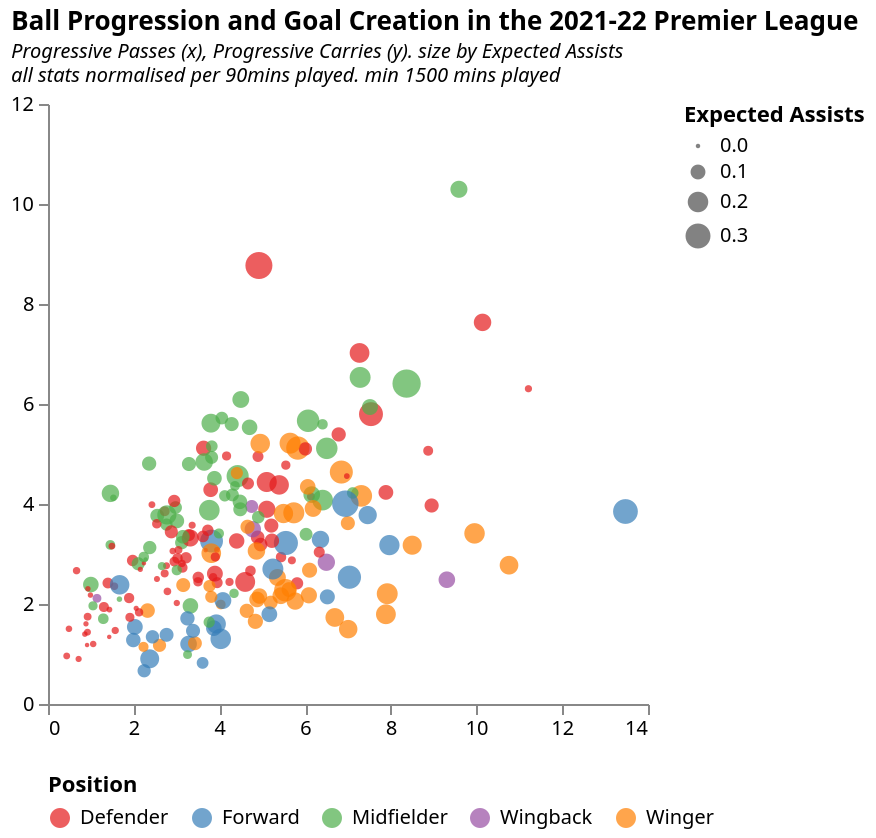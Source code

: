 {
  "$schema": "https://vega.github.io/schema/vega-lite/v5.json",
  "title": {
    "text": [
      "Ball Progression and Goal Creation in the 2021-22 Premier League"
    ],
    "subtitle": [
      "Progressive Passes (x), Progressive Carries (y). size by Expected Assists",
      "all stats normalised per 90mins played. min 1500 mins played"
    ],
    "subtitleFontStyle": "italic",
    "subtitleFontSize": 10,
    "anchor": "start",
    "color": "black"
  },
  "config": {
    "background": "white",
    "view": {
      "stroke": "transparent"
    }
  },
  "data": {
    "values": [
      {
        "Player": "Max Aarons",
        "Pos": "Defender",
        "Comp": "eng Premier League",
        "Progressive Passes": 2.9375,
        "Expected Assists": 0.04375,
        "Progressive Carries": 5.4375
      },
      {
        "Player": "Che Adams",
        "Pos": "Forward",
        "Comp": "eng Premier League",
        "Progressive Passes": 1.5418502202643172,
        "Expected Assists": 0.1145374449339207,
        "Progressive Carries": 2.026431718061674
      },
      {
        "Player": "Rayan Ait Nouri",
        "Pos": "Defender",
        "Comp": "eng Premier League",
        "Progressive Passes": 2.413793103448276,
        "Expected Assists": 0.06403940886699508,
        "Progressive Carries": 5.812807881773399
      },
      {
        "Player": "Kristoffer Ajer",
        "Pos": "Defender",
        "Comp": "eng Premier League",
        "Progressive Passes": 3.3783783783783785,
        "Expected Assists": 0.06306306306306306,
        "Progressive Carries": 3.2882882882882885
      },
      {
        "Player": "Thiago Alcantara",
        "Pos": "Midfielder",
        "Comp": "eng Premier League",
        "Progressive Passes": 10.294117647058824,
        "Expected Assists": 0.13529411764705881,
        "Progressive Carries": 9.588235294117647
      },
      {
        "Player": "Trent Alexander-Arnold",
        "Pos": "Defender",
        "Comp": "eng Premier League",
        "Progressive Passes": 8.769716088328076,
        "Expected Assists": 0.3533123028391167,
        "Progressive Carries": 4.921135646687698
      },
      {
        "Player": "Allan",
        "Pos": "Midfielder",
        "Comp": "eng Premier League",
        "Progressive Passes": 4.362139917695473,
        "Expected Assists": 0.037037037037037035,
        "Progressive Carries": 4.362139917695473
      },
      {
        "Player": "Miguel Almiron",
        "Pos": "Winger",
        "Comp": "eng Premier League",
        "Progressive Passes": 1.9895287958115182,
        "Expected Assists": 0.03664921465968586,
        "Progressive Carries": 4.031413612565444
      },
      {
        "Player": "Marcos Alonso",
        "Pos": "Defender",
        "Comp": "eng Premier League",
        "Progressive Passes": 4.439834024896265,
        "Expected Assists": 0.19087136929460577,
        "Progressive Carries": 5.1037344398340245
      },
      {
        "Player": "Daniel Amartey",
        "Pos": "Defender",
        "Comp": "eng Premier League",
        "Progressive Passes": 2.5,
        "Expected Assists": 0.00847457627118644,
        "Progressive Carries": 2.542372881355932
      },
      {
        "Player": "Joachim Andersen",
        "Pos": "Defender",
        "Comp": "eng Premier League",
        "Progressive Passes": 2.8703703703703707,
        "Expected Assists": 0.05555555555555556,
        "Progressive Carries": 1.9753086419753088
      },
      {
        "Player": "Michail Antonio",
        "Pos": "Forward",
        "Comp": "eng Premier League",
        "Progressive Passes": 1.303030303030303,
        "Expected Assists": 0.19999999999999998,
        "Progressive Carries": 4.03030303030303
      },
      {
        "Player": "Jordan Ayew",
        "Pos": "Forward",
        "Comp": "eng Premier League",
        "Progressive Passes": 2.142857142857143,
        "Expected Assists": 0.10267857142857142,
        "Progressive Carries": 6.517857142857143
      },
      {
        "Player": "Luke Ayling",
        "Pos": "Defender",
        "Comp": "eng Premier League",
        "Progressive Passes": 4.9603174603174605,
        "Expected Assists": 0.03174603174603175,
        "Progressive Carries": 4.166666666666667
      },
      {
        "Player": "Cesar Azpilicueta",
        "Pos": "Defender",
        "Comp": "eng Premier League",
        "Progressive Passes": 5.391304347826087,
        "Expected Assists": 0.09130434782608696,
        "Progressive Carries": 6.782608695652174
      },
      {
        "Player": "Harvey Barnes",
        "Pos": "Winger",
        "Comp": "eng Premier League",
        "Progressive Passes": 3.1759656652360513,
        "Expected Assists": 0.17167381974248927,
        "Progressive Carries": 8.49785407725322
      },
      {
        "Player": "Jan Bednarek",
        "Pos": "Defender",
        "Comp": "eng Premier League",
        "Progressive Passes": 1.7465753424657535,
        "Expected Assists": 0.02054794520547945,
        "Progressive Carries": 0.9246575342465754
      },
      {
        "Player": "Said Benrahma",
        "Pos": "Winger",
        "Comp": "eng Premier League",
        "Progressive Passes": 2.5311203319502074,
        "Expected Assists": 0.13278008298755187,
        "Progressive Carries": 5.352697095435684
      },
      {
        "Player": "Yves Bissouma",
        "Pos": "Midfielder",
        "Comp": "eng Premier League",
        "Progressive Passes": 2.2127659574468086,
        "Expected Assists": 0.03404255319148936,
        "Progressive Carries": 4.340425531914893
      },
      {
        "Player": "Jarrod Bowen",
        "Pos": "Forward",
        "Comp": "eng Premier League",
        "Progressive Passes": 1.6012084592145015,
        "Expected Assists": 0.17220543806646527,
        "Progressive Carries": 3.927492447129909
      },
      {
        "Player": "Armando Broja",
        "Pos": "Forward",
        "Comp": "eng Premier League",
        "Progressive Passes": 0.8219178082191781,
        "Expected Assists": 0.05936073059360731,
        "Progressive Carries": 3.6073059360730597
      },
      {
        "Player": "Josh Brownhill",
        "Pos": "Midfielder",
        "Comp": "eng Premier League",
        "Progressive Passes": 2.804878048780488,
        "Expected Assists": 0.07621951219512196,
        "Progressive Carries": 2.103658536585366
      },
      {
        "Player": "Emi Buendia",
        "Pos": "Winger",
        "Comp": "eng Premier League",
        "Progressive Passes": 5.118483412322274,
        "Expected Assists": 0.2606635071090047,
        "Progressive Carries": 5.829383886255924
      },
      {
        "Player": "Joao Cancelo",
        "Pos": "Defender",
        "Comp": "eng Premier League",
        "Progressive Passes": 7.632311977715878,
        "Expected Assists": 0.14206128133704735,
        "Progressive Carries": 10.139275766016713
      },
      {
        "Player": "Sergi Canos",
        "Pos": "Defender",
        "Comp": "eng Premier League",
        "Progressive Passes": 3.333333333333333,
        "Expected Assists": 0.08225108225108224,
        "Progressive Carries": 4.891774891774891
      },
      {
        "Player": "Matty Cash",
        "Pos": "Defender",
        "Comp": "eng Premier League",
        "Progressive Passes": 2.4266666666666667,
        "Expected Assists": 0.050666666666666665,
        "Progressive Carries": 3.9466666666666668
      },
      {
        "Player": "Timothy Castagne",
        "Pos": "Defender",
        "Comp": "eng Premier League",
        "Progressive Passes": 2.923728813559322,
        "Expected Assists": 0.05508474576271186,
        "Progressive Carries": 3.2203389830508473
      },
      {
        "Player": "Craig Cathcart",
        "Pos": "Defender",
        "Comp": "eng Premier League",
        "Progressive Passes": 1.5037593984962405,
        "Expected Assists": 0.011278195488721804,
        "Progressive Carries": 0.48872180451127817
      },
      {
        "Player": "Tom Cleverley",
        "Pos": "Midfielder",
        "Comp": "eng Premier League",
        "Progressive Passes": 2.388888888888889,
        "Expected Assists": 0.1111111111111111,
        "Progressive Carries": 1.0
      },
      {
        "Player": "Conor Coady",
        "Pos": "Defender",
        "Comp": "eng Premier League",
        "Progressive Passes": 1.1796246648793567,
        "Expected Assists": 0.0,
        "Progressive Carries": 0.9115281501340483
      },
      {
        "Player": "Seamus Coleman",
        "Pos": "Defender",
        "Comp": "eng Premier League",
        "Progressive Passes": 2.847457627118644,
        "Expected Assists": 0.03728813559322034,
        "Progressive Carries": 2.9491525423728815
      },
      {
        "Player": "Nathan Collins",
        "Pos": "Defender",
        "Comp": "eng Premier League",
        "Progressive Passes": 2.419354838709677,
        "Expected Assists": 0.04838709677419355,
        "Progressive Carries": 1.3978494623655913
      },
      {
        "Player": "Liam Cooper",
        "Pos": "Defender",
        "Comp": "eng Premier League",
        "Progressive Passes": 2.1782178217821784,
        "Expected Assists": 0.0049504950495049506,
        "Progressive Carries": 0.9900990099009901
      },
      {
        "Player": "Jack Cork",
        "Pos": "Midfielder",
        "Comp": "eng Premier League",
        "Progressive Passes": 2.096774193548387,
        "Expected Assists": 0.005376344086021505,
        "Progressive Carries": 1.6666666666666665
      },
      {
        "Player": "Maxwel Cornet",
        "Pos": "Winger",
        "Comp": "eng Premier League",
        "Progressive Passes": 1.173469387755102,
        "Expected Assists": 0.07653061224489795,
        "Progressive Carries": 2.6020408163265305
      },
      {
        "Player": "Vladimir Coufal",
        "Pos": "Defender",
        "Comp": "eng Premier League",
        "Progressive Passes": 4.285714285714286,
        "Expected Assists": 0.09795918367346938,
        "Progressive Carries": 3.795918367346939
      },
      {
        "Player": "Aaron Cresswell",
        "Pos": "Defender",
        "Comp": "eng Premier League",
        "Progressive Passes": 5.115511551155115,
        "Expected Assists": 0.10561056105610561,
        "Progressive Carries": 3.6303630363036303
      },
      {
        "Player": "Marc Cucurella",
        "Pos": "Defender",
        "Comp": "eng Premier League",
        "Progressive Passes": 5.102040816326531,
        "Expected Assists": 0.07871720116618076,
        "Progressive Carries": 6.005830903790088
      },
      {
        "Player": "Stuart Dallas",
        "Pos": "Wingback",
        "Comp": "eng Premier League",
        "Progressive Passes": 3.9506172839506175,
        "Expected Assists": 0.07407407407407407,
        "Progressive Carries": 4.753086419753086
      },
      {
        "Player": "Diogo Dalot",
        "Pos": "Defender",
        "Comp": "eng Premier League",
        "Progressive Passes": 4.95,
        "Expected Assists": 0.05,
        "Progressive Carries": 4.9
      },
      {
        "Player": "Ben Davies",
        "Pos": "Defender",
        "Comp": "eng Premier League",
        "Progressive Passes": 4.1489361702127665,
        "Expected Assists": 0.02127659574468085,
        "Progressive Carries": 6.134751773049645
      },
      {
        "Player": "Craig Dawson",
        "Pos": "Defender",
        "Comp": "eng Premier League",
        "Progressive Passes": 1.4705882352941175,
        "Expected Assists": 0.016339869281045753,
        "Progressive Carries": 1.5686274509803921
      },
      {
        "Player": "Kevin De Bruyne",
        "Pos": "Midfielder",
        "Comp": "eng Premier League",
        "Progressive Passes": 6.408163265306122,
        "Expected Assists": 0.3877551020408163,
        "Progressive Carries": 8.36734693877551
      },
      {
        "Player": "Leander Dendoncker",
        "Pos": "Midfielder",
        "Comp": "eng Premier League",
        "Progressive Passes": 1.7050691244239633,
        "Expected Assists": 0.04608294930875576,
        "Progressive Carries": 1.2903225806451613
      },
      {
        "Player": "Emmanuel Dennis",
        "Pos": "Winger",
        "Comp": "eng Premier League",
        "Progressive Passes": 2.0905923344947737,
        "Expected Assists": 0.11149825783972127,
        "Progressive Carries": 4.878048780487805
      },
      {
        "Player": "Kiernan Dewsbury-Hall",
        "Pos": "Midfielder",
        "Comp": "eng Premier League",
        "Progressive Passes": 4.188034188034188,
        "Expected Assists": 0.12820512820512822,
        "Progressive Carries": 6.153846153846154
      },
      {
        "Player": "Ruben Dias",
        "Pos": "Defender",
        "Comp": "eng Premier League",
        "Progressive Passes": 3.9700374531835205,
        "Expected Assists": 0.0898876404494382,
        "Progressive Carries": 8.951310861423222
      },
      {
        "Player": "Eric Dier",
        "Pos": "Defender",
        "Comp": "eng Premier League",
        "Progressive Passes": 2.727272727272727,
        "Expected Assists": 0.04105571847507331,
        "Progressive Carries": 3.1378299120234603
      },
      {
        "Player": "Gabriel Dos Santos",
        "Pos": "Defender",
        "Comp": "eng Premier League",
        "Progressive Passes": 2.4411764705882355,
        "Expected Assists": 0.023529411764705882,
        "Progressive Carries": 4.235294117647059
      },
      {
        "Player": "Abdoulaye Doucoure",
        "Pos": "Midfielder",
        "Comp": "eng Premier League",
        "Progressive Passes": 3.226950354609929,
        "Expected Assists": 0.07801418439716312,
        "Progressive Carries": 3.120567375886525
      },
      {
        "Player": "Lewis Dunk",
        "Pos": "Defender",
        "Comp": "eng Premier League",
        "Progressive Passes": 1.8881118881118881,
        "Expected Assists": 0.006993006993006993,
        "Progressive Carries": 1.4335664335664335
      },
      {
        "Player": "Odsonne Edouard",
        "Pos": "Forward",
        "Comp": "eng Premier League",
        "Progressive Passes": 2.0689655172413794,
        "Expected Assists": 0.13218390804597702,
        "Progressive Carries": 4.080459770114943
      },
      {
        "Player": "Mohamed Elyounoussi",
        "Pos": "Winger",
        "Comp": "eng Premier League",
        "Progressive Passes": 2.158590308370044,
        "Expected Assists": 0.11013215859030838,
        "Progressive Carries": 4.933920704845815
      },
      {
        "Player": "Emerson",
        "Pos": "Defender",
        "Comp": "eng Premier League",
        "Progressive Passes": 3.188976377952756,
        "Expected Assists": 0.08267716535433071,
        "Progressive Carries": 4.960629921259843
      },
      {
        "Player": "Fabinho",
        "Pos": "Midfielder",
        "Comp": "eng Premier League",
        "Progressive Passes": 4.163424124513619,
        "Expected Assists": 0.054474708171206226,
        "Progressive Carries": 4.124513618677043
      },
      {
        "Player": "Kiko Femenia",
        "Pos": "Defender",
        "Comp": "eng Premier League",
        "Progressive Passes": 3.3193277310924367,
        "Expected Assists": 0.13445378151260504,
        "Progressive Carries": 3.3193277310924367
      },
      {
        "Player": "Bruno Fernandes",
        "Pos": "Midfielder",
        "Comp": "eng Premier League",
        "Progressive Passes": 5.664739884393064,
        "Expected Assists": 0.24277456647398843,
        "Progressive Carries": 6.069364161849711
      },
      {
        "Player": "Junior Firpo",
        "Pos": "Defender",
        "Comp": "eng Premier League",
        "Progressive Passes": 3.8947368421052633,
        "Expected Assists": 0.1368421052631579,
        "Progressive Carries": 5.105263157894737
      },
      {
        "Player": "Phil Foden",
        "Pos": "Forward",
        "Comp": "eng Premier League",
        "Progressive Passes": 3.2203389830508473,
        "Expected Assists": 0.2796610169491525,
        "Progressive Carries": 5.5508474576271185
      },
      {
        "Player": "Pablo Fornals",
        "Pos": "Winger",
        "Comp": "eng Premier League",
        "Progressive Passes": 5.209003215434083,
        "Expected Assists": 0.180064308681672,
        "Progressive Carries": 4.95176848874598
      },
      {
        "Player": "Adam Forshaw",
        "Pos": "Midfielder",
        "Comp": "eng Premier League",
        "Progressive Passes": 3.588235294117647,
        "Expected Assists": 0.06470588235294118,
        "Progressive Carries": 2.764705882352941
      },
      {
        "Player": "Fred",
        "Pos": "Midfielder",
        "Comp": "eng Premier League",
        "Progressive Passes": 4.8,
        "Expected Assists": 0.08888888888888889,
        "Progressive Carries": 3.2888888888888888
      },
      {
        "Player": "Conor Gallagher",
        "Pos": "Midfielder",
        "Comp": "eng Premier League",
        "Progressive Passes": 1.9620253164556962,
        "Expected Assists": 0.11075949367088607,
        "Progressive Carries": 3.3227848101265822
      },
      {
        "Player": "Ben Gibson",
        "Pos": "Defender",
        "Comp": "eng Premier League",
        "Progressive Passes": 2.815884476534296,
        "Expected Assists": 0.0,
        "Progressive Carries": 2.2382671480144407
      },
      {
        "Player": "Billy Gilmour",
        "Pos": "Midfielder",
        "Comp": "eng Premier League",
        "Progressive Passes": 4.514563106796116,
        "Expected Assists": 0.0970873786407767,
        "Progressive Carries": 3.8834951456310676
      },
      {
        "Player": "Ben Godfrey",
        "Pos": "Defender",
        "Comp": "eng Premier League",
        "Progressive Passes": 1.7333333333333334,
        "Expected Assists": 0.03111111111111111,
        "Progressive Carries": 1.9111111111111112
      },
      {
        "Player": "Anthony Gordon",
        "Pos": "Winger",
        "Comp": "eng Premier League",
        "Progressive Passes": 2.1653543307086616,
        "Expected Assists": 0.12992125984251968,
        "Progressive Carries": 5.433070866141732
      },
      {
        "Player": "Demarai Gray",
        "Pos": "Winger",
        "Comp": "eng Premier League",
        "Progressive Passes": 1.7307692307692308,
        "Expected Assists": 0.16538461538461538,
        "Progressive Carries": 6.6923076923076925
      },
      {
        "Player": "Jack Grealish",
        "Pos": "Forward",
        "Comp": "eng Premier League",
        "Progressive Passes": 3.8497652582159625,
        "Expected Assists": 0.29577464788732394,
        "Progressive Carries": 13.474178403755868
      },
      {
        "Player": "Pascal Gross",
        "Pos": "Midfielder",
        "Comp": "eng Premier League",
        "Progressive Passes": 4.557522123893805,
        "Expected Assists": 0.23451327433628316,
        "Progressive Carries": 4.424778761061947
      },
      {
        "Player": "Marc Guehi",
        "Pos": "Defender",
        "Comp": "eng Premier League",
        "Progressive Passes": 2.7653631284916202,
        "Expected Assists": 0.013966480446927375,
        "Progressive Carries": 2.7653631284916202
      },
      {
        "Player": "Ilkay Gundogan",
        "Pos": "Midfielder",
        "Comp": "eng Premier League",
        "Progressive Passes": 4.077669902912621,
        "Expected Assists": 0.20388349514563106,
        "Progressive Carries": 6.407766990291262
      },
      {
        "Player": "Grant Hanley",
        "Pos": "Defender",
        "Comp": "eng Premier League",
        "Progressive Passes": 0.9006211180124223,
        "Expected Assists": 0.009316770186335402,
        "Progressive Carries": 0.7142857142857142
      },
      {
        "Player": "Jack Harrison",
        "Pos": "Winger",
        "Comp": "eng Premier League",
        "Progressive Passes": 3.6177474402730376,
        "Expected Assists": 0.08873720136518772,
        "Progressive Carries": 6.996587030716723
      },
      {
        "Player": "Kai Havertz",
        "Pos": "Winger",
        "Comp": "eng Premier League",
        "Progressive Passes": 2.288557213930348,
        "Expected Assists": 0.09950248756218905,
        "Progressive Carries": 5.621890547263681
      },
      {
        "Player": "Hwang Hee-chan",
        "Pos": "Winger",
        "Comp": "eng Premier League",
        "Progressive Passes": 2.0297029702970297,
        "Expected Assists": 0.08415841584158416,
        "Progressive Carries": 5.198019801980198
      },
      {
        "Player": "Jordan Henderson",
        "Pos": "Midfielder",
        "Comp": "eng Premier League",
        "Progressive Passes": 6.0899653979238755,
        "Expected Assists": 0.1314878892733564,
        "Progressive Carries": 4.498269896193772
      },
      {
        "Player": "Rico Henry",
        "Pos": "Defender",
        "Comp": "eng Premier League",
        "Progressive Passes": 2.5324675324675323,
        "Expected Assists": 0.05519480519480519,
        "Progressive Carries": 3.5064935064935066
      },
      {
        "Player": "Son Heung-min",
        "Pos": "Winger",
        "Comp": "eng Premier League",
        "Progressive Passes": 2.2754491017964074,
        "Expected Assists": 0.24251497005988024,
        "Progressive Carries": 5.538922155688623
      },
      {
        "Player": "Mason Holgate",
        "Pos": "Defender",
        "Comp": "eng Premier League",
        "Progressive Passes": 1.6033755274261603,
        "Expected Assists": 0.0042194092827004225,
        "Progressive Carries": 0.8860759493670887
      },
      {
        "Player": "Pierre Hojbjerg",
        "Pos": "Midfielder",
        "Comp": "eng Premier League",
        "Progressive Passes": 5.71830985915493,
        "Expected Assists": 0.07042253521126761,
        "Progressive Carries": 4.056338028169014
      },
      {
        "Player": "Danny Ings",
        "Pos": "Forward",
        "Comp": "eng Premier League",
        "Progressive Passes": 1.2796208530805686,
        "Expected Assists": 0.0947867298578199,
        "Progressive Carries": 1.990521327014218
      },
      {
        "Player": "Alex Iwobi",
        "Pos": "Wingback",
        "Comp": "eng Premier League",
        "Progressive Passes": 3.495575221238938,
        "Expected Assists": 0.1238938053097345,
        "Progressive Carries": 4.778761061946902
      },
      {
        "Player": "Daniel James",
        "Pos": "Winger",
        "Comp": "eng Premier League",
        "Progressive Passes": 1.8631178707224334,
        "Expected Assists": 0.09125475285171102,
        "Progressive Carries": 4.638783269961977
      },
      {
        "Player": "Reece James",
        "Pos": "Defender",
        "Comp": "eng Premier League",
        "Progressive Passes": 5.797101449275362,
        "Expected Assists": 0.2753623188405797,
        "Progressive Carries": 7.536231884057972
      },
      {
        "Player": "Vitaly Janelt",
        "Pos": "Midfielder",
        "Comp": "eng Premier League",
        "Progressive Passes": 3.764705882352941,
        "Expected Assists": 0.08627450980392158,
        "Progressive Carries": 2.549019607843137
      },
      {
        "Player": "Pontus Jansson",
        "Pos": "Defender",
        "Comp": "eng Premier League",
        "Progressive Passes": 1.4363143631436315,
        "Expected Assists": 0.013550135501355014,
        "Progressive Carries": 0.9214092140921409
      },
      {
        "Player": "Mathias Jensen",
        "Pos": "Midfielder",
        "Comp": "eng Premier League",
        "Progressive Passes": 3.8764044943820224,
        "Expected Assists": 0.20224719101123595,
        "Progressive Carries": 3.7640449438202244
      },
      {
        "Player": "Gabriel Jesus",
        "Pos": "Forward",
        "Comp": "eng Premier League",
        "Progressive Passes": 2.535885167464115,
        "Expected Assists": 0.2583732057416268,
        "Progressive Carries": 7.033492822966507
      },
      {
        "Player": "Raul Jimenez",
        "Pos": "Forward",
        "Comp": "eng Premier League",
        "Progressive Passes": 1.7123287671232876,
        "Expected Assists": 0.09246575342465754,
        "Progressive Carries": 3.2534246575342465
      },
      {
        "Player": "Joao Pedro",
        "Pos": "Winger",
        "Comp": "eng Premier League",
        "Progressive Passes": 3.060109289617486,
        "Expected Assists": 0.14207650273224043,
        "Progressive Carries": 4.863387978142076
      },
      {
        "Player": "Joelinton",
        "Pos": "Winger",
        "Comp": "eng Premier League",
        "Progressive Passes": 2.359154929577465,
        "Expected Assists": 0.06338028169014084,
        "Progressive Carries": 3.767605633802817
      },
      {
        "Player": "Jorginho",
        "Pos": "Midfielder",
        "Comp": "eng Premier League",
        "Progressive Passes": 5.533596837944664,
        "Expected Assists": 0.11067193675889327,
        "Progressive Carries": 4.703557312252964
      },
      {
        "Player": "Diogo Jota",
        "Pos": "Forward",
        "Comp": "eng Premier League",
        "Progressive Passes": 2.6996197718631176,
        "Expected Assists": 0.2091254752851711,
        "Progressive Carries": 5.247148288973384
      },
      {
        "Player": "Hassane Kamara",
        "Pos": "Defender",
        "Comp": "eng Premier League",
        "Progressive Passes": 2.611111111111111,
        "Expected Assists": 0.022222222222222223,
        "Progressive Carries": 2.7222222222222223
      },
      {
        "Player": "Harry Kane",
        "Pos": "Forward",
        "Comp": "eng Premier League",
        "Progressive Passes": 3.2590529247910864,
        "Expected Assists": 0.25069637883008355,
        "Progressive Carries": 3.816155988857939
      },
      {
        "Player": "N'Golo Kante",
        "Pos": "Midfielder",
        "Comp": "eng Premier League",
        "Progressive Passes": 5.939086294416244,
        "Expected Assists": 0.11675126903553298,
        "Progressive Carries": 7.5126903553299496
      },
      {
        "Player": "Michael Keane",
        "Pos": "Defender",
        "Comp": "eng Premier League",
        "Progressive Passes": 2.3548387096774195,
        "Expected Assists": 0.01935483870967742,
        "Progressive Carries": 1.5483870967741935
      },
      {
        "Player": "Max Kilman",
        "Pos": "Defender",
        "Comp": "eng Premier League",
        "Progressive Passes": 3.076923076923077,
        "Expected Assists": 0.0,
        "Progressive Carries": 3.678929765886288
      },
      {
        "Player": "Joshua King",
        "Pos": "Forward",
        "Comp": "eng Premier League",
        "Progressive Passes": 1.2,
        "Expected Assists": 0.128,
        "Progressive Carries": 3.28
      },
      {
        "Player": "Mateusz Klich",
        "Pos": "Midfielder",
        "Comp": "eng Premier League",
        "Progressive Passes": 4.043478260869565,
        "Expected Assists": 0.09565217391304348,
        "Progressive Carries": 4.478260869565218
      },
      {
        "Player": "Robin Koch",
        "Pos": "Wingback",
        "Comp": "eng Premier League",
        "Progressive Passes": 2.1142857142857143,
        "Expected Assists": 0.02857142857142857,
        "Progressive Carries": 1.1428571428571428
      },
      {
        "Player": "Ezri Konsa",
        "Pos": "Defender",
        "Comp": "eng Premier League",
        "Progressive Passes": 1.2,
        "Expected Assists": 0.010909090909090908,
        "Progressive Carries": 1.0545454545454545
      },
      {
        "Player": "Cheikhou Kouyate",
        "Pos": "Midfielder",
        "Comp": "eng Premier League",
        "Progressive Passes": 1.9634703196347034,
        "Expected Assists": 0.0319634703196347,
        "Progressive Carries": 1.0502283105022832
      },
      {
        "Player": "Mateo Kovacic",
        "Pos": "Midfielder",
        "Comp": "eng Premier League",
        "Progressive Passes": 6.53179190751445,
        "Expected Assists": 0.20809248554913296,
        "Progressive Carries": 7.283236994219653
      },
      {
        "Player": "Emil Krafth",
        "Pos": "Defender",
        "Comp": "eng Premier League",
        "Progressive Passes": 2.9120879120879124,
        "Expected Assists": 0.04395604395604396,
        "Progressive Carries": 3.021978021978022
      },
      {
        "Player": "Juraj Kucka",
        "Pos": "Midfielder",
        "Comp": "eng Premier League",
        "Progressive Passes": 2.676056338028169,
        "Expected Assists": 0.04225352112676056,
        "Progressive Carries": 3.004694835680751
      },
      {
        "Player": "Alexandre Lacazette",
        "Pos": "Winger",
        "Comp": "eng Premier League",
        "Progressive Passes": 1.8686868686868687,
        "Expected Assists": 0.09595959595959595,
        "Progressive Carries": 2.323232323232323
      },
      {
        "Player": "Adam Lallana",
        "Pos": "Midfielder",
        "Comp": "eng Premier League",
        "Progressive Passes": 3.4104046242774566,
        "Expected Assists": 0.040462427745664734,
        "Progressive Carries": 3.9884393063583814
      },
      {
        "Player": "Tariq Lamptey",
        "Pos": "Wingback",
        "Comp": "eng Premier League",
        "Progressive Passes": 2.485549132947977,
        "Expected Assists": 0.12716763005780346,
        "Progressive Carries": 9.30635838150289
      },
      {
        "Player": "Manuel Lanzini",
        "Pos": "Winger",
        "Comp": "eng Premier League",
        "Progressive Passes": 4.343434343434343,
        "Expected Assists": 0.11111111111111112,
        "Progressive Carries": 6.0606060606060606
      },
      {
        "Player": "Aymeric Laporte",
        "Pos": "Defender",
        "Comp": "eng Premier League",
        "Progressive Passes": 6.305732484076433,
        "Expected Assists": 0.01592356687898089,
        "Progressive Carries": 11.210191082802549
      },
      {
        "Player": "Jamaal Lascelles",
        "Pos": "Defender",
        "Comp": "eng Premier League",
        "Progressive Passes": 0.9606986899563319,
        "Expected Assists": 0.013100436681222708,
        "Progressive Carries": 0.4366812227074236
      },
      {
        "Player": "Pierre Lees-Melou",
        "Pos": "Midfielder",
        "Comp": "eng Premier League",
        "Progressive Passes": 3.928571428571429,
        "Expected Assists": 0.07142857142857144,
        "Progressive Carries": 2.9761904761904763
      },
      {
        "Player": "Aaron Lennon",
        "Pos": "Midfielder",
        "Comp": "eng Premier League",
        "Progressive Passes": 0.9883720930232559,
        "Expected Assists": 0.029069767441860465,
        "Progressive Carries": 3.255813953488372
      },
      {
        "Player": "Victor Lindelof",
        "Pos": "Defender",
        "Comp": "eng Premier League",
        "Progressive Passes": 2.2519083969465647,
        "Expected Assists": 0.019083969465648856,
        "Progressive Carries": 2.786259541984733
      },
      {
        "Player": "Valentino Livramento",
        "Pos": "Defender",
        "Comp": "eng Premier League",
        "Progressive Passes": 3.2653061224489797,
        "Expected Assists": 0.09387755102040815,
        "Progressive Carries": 5.224489795918367
      },
      {
        "Player": "Diego Llorente",
        "Pos": "Defender",
        "Comp": "eng Premier League",
        "Progressive Passes": 2.6923076923076925,
        "Expected Assists": 0.0038461538461538464,
        "Progressive Carries": 2.1538461538461537
      },
      {
        "Player": "Matthew Lowton",
        "Pos": "Defender",
        "Comp": "eng Premier League",
        "Progressive Passes": 4.060913705583756,
        "Expected Assists": 0.06598984771573604,
        "Progressive Carries": 2.9441624365482233
      },
      {
        "Player": "Douglas Luiz",
        "Pos": "Midfielder",
        "Comp": "eng Premier League",
        "Progressive Passes": 3.3443708609271523,
        "Expected Assists": 0.08278145695364239,
        "Progressive Carries": 3.1456953642384105
      },
      {
        "Player": "Romelu Lukaku",
        "Pos": "Forward",
        "Comp": "eng Premier League",
        "Progressive Passes": 0.903954802259887,
        "Expected Assists": 0.16949152542372883,
        "Progressive Carries": 2.3728813559322033
      },
      {
        "Player": "Alexis Mac Allister",
        "Pos": "Winger",
        "Comp": "eng Premier League",
        "Progressive Passes": 4.61864406779661,
        "Expected Assists": 0.0635593220338983,
        "Progressive Carries": 4.406779661016949
      },
      {
        "Player": "James Maddison",
        "Pos": "Winger",
        "Comp": "eng Premier League",
        "Progressive Passes": 3.8095238095238093,
        "Expected Assists": 0.1758241758241758,
        "Progressive Carries": 5.4945054945054945
      },
      {
        "Player": "Harry Maguire",
        "Pos": "Defender",
        "Comp": "eng Premier League",
        "Progressive Passes": 3.0824372759856633,
        "Expected Assists": 0.007168458781362008,
        "Progressive Carries": 3.9426523297491043
      },
      {
        "Player": "Sadio Mane",
        "Pos": "Forward",
        "Comp": "eng Premier League",
        "Progressive Passes": 3.29073482428115,
        "Expected Assists": 0.1405750798722045,
        "Progressive Carries": 6.357827476038339
      },
      {
        "Player": "Solly March",
        "Pos": "Wingback",
        "Comp": "eng Premier League",
        "Progressive Passes": 2.8350515463917527,
        "Expected Assists": 0.1391752577319588,
        "Progressive Carries": 6.494845360824743
      },
      {
        "Player": "Martinelli",
        "Pos": "Winger",
        "Comp": "eng Premier League",
        "Progressive Passes": 1.497584541062802,
        "Expected Assists": 0.15942028985507245,
        "Progressive Carries": 7.004830917874396
      },
      {
        "Player": "Joel Matip",
        "Pos": "Defender",
        "Comp": "eng Premier League",
        "Progressive Passes": 5.064516129032258,
        "Expected Assists": 0.03870967741935484,
        "Progressive Carries": 8.870967741935484
      },
      {
        "Player": "Neal Maupay",
        "Pos": "Forward",
        "Comp": "eng Premier League",
        "Progressive Passes": 1.383399209486166,
        "Expected Assists": 0.08695652173913045,
        "Progressive Carries": 2.766798418972332
      },
      {
        "Player": "Bryan Mbeumo",
        "Pos": "Forward",
        "Comp": "eng Premier League",
        "Progressive Passes": 1.51702786377709,
        "Expected Assists": 0.11145510835913314,
        "Progressive Carries": 3.8699690402476783
      },
      {
        "Player": "John McGinn",
        "Pos": "Midfielder",
        "Comp": "eng Premier League",
        "Progressive Passes": 4.839650145772596,
        "Expected Assists": 0.14285714285714288,
        "Progressive Carries": 3.644314868804665
      },
      {
        "Player": "Kenny McLean",
        "Pos": "Midfielder",
        "Comp": "eng Premier League",
        "Progressive Passes": 2.7574750830564785,
        "Expected Assists": 0.02325581395348837,
        "Progressive Carries": 2.6578073089700998
      },
      {
        "Player": "Dwight McNeil",
        "Pos": "Winger",
        "Comp": "eng Premier League",
        "Progressive Passes": 2.0579710144927534,
        "Expected Assists": 0.1391304347826087,
        "Progressive Carries": 5.768115942028985
      },
      {
        "Player": "Scott McTominay",
        "Pos": "Midfielder",
        "Comp": "eng Premier League",
        "Progressive Passes": 3.7358490566037736,
        "Expected Assists": 0.06792452830188679,
        "Progressive Carries": 4.90566037735849
      },
      {
        "Player": "Ben Mee",
        "Pos": "Defender",
        "Comp": "eng Premier League",
        "Progressive Passes": 2.3039215686274512,
        "Expected Assists": 0.004901960784313726,
        "Progressive Carries": 0.9313725490196079
      },
      {
        "Player": "Tyrone Mings",
        "Pos": "Defender",
        "Comp": "eng Premier League",
        "Progressive Passes": 2.1186440677966103,
        "Expected Assists": 0.04237288135593221,
        "Progressive Carries": 1.8926553672316384
      },
      {
        "Player": "Tyrick Mitchell",
        "Pos": "Defender",
        "Comp": "eng Premier League",
        "Progressive Passes": 3.8550724637681157,
        "Expected Assists": 0.03768115942028986,
        "Progressive Carries": 2.7246376811594204
      },
      {
        "Player": "Jakub Moder",
        "Pos": "Winger",
        "Comp": "eng Premier League",
        "Progressive Passes": 3.544973544973545,
        "Expected Assists": 0.08994708994708996,
        "Progressive Carries": 4.656084656084657
      },
      {
        "Player": "Mason Mount",
        "Pos": "Winger",
        "Comp": "eng Premier League",
        "Progressive Passes": 4.638783269961977,
        "Expected Assists": 0.25475285171102663,
        "Progressive Carries": 6.844106463878327
      },
      {
        "Player": "Lucas Moura",
        "Pos": "Winger",
        "Comp": "eng Premier League",
        "Progressive Passes": 4.162436548223351,
        "Expected Assists": 0.22335025380710663,
        "Progressive Carries": 7.309644670050762
      },
      {
        "Player": "Joao Moutinho",
        "Pos": "Midfielder",
        "Comp": "eng Premier League",
        "Progressive Passes": 4.181818181818182,
        "Expected Assists": 0.07272727272727272,
        "Progressive Carries": 4.303030303030303
      },
      {
        "Player": "Wilfred Ndidi",
        "Pos": "Midfielder",
        "Comp": "eng Premier League",
        "Progressive Passes": 2.888888888888889,
        "Expected Assists": 0.0,
        "Progressive Carries": 2.2777777777777777
      },
      {
        "Player": "Ruben Neves",
        "Pos": "Midfielder",
        "Comp": "eng Premier League",
        "Progressive Passes": 4.9324324324324325,
        "Expected Assists": 0.07432432432432433,
        "Progressive Carries": 3.8175675675675675
      },
      {
        "Player": "Mathias Normann",
        "Pos": "Midfielder",
        "Comp": "eng Premier League",
        "Progressive Passes": 3.66120218579235,
        "Expected Assists": 0.09836065573770492,
        "Progressive Carries": 3.0054644808743167
      },
      {
        "Player": "Christian Norgaard",
        "Pos": "Midfielder",
        "Comp": "eng Premier League",
        "Progressive Passes": 4.8082595870206495,
        "Expected Assists": 0.09144542772861358,
        "Progressive Carries": 2.359882005899705
      },
      {
        "Player": "Thomas Partey",
        "Pos": "Midfielder",
        "Comp": "eng Premier League",
        "Progressive Passes": 5.155555555555556,
        "Expected Assists": 0.05777777777777778,
        "Progressive Carries": 3.8222222222222224
      },
      {
        "Player": "Romain Perraud",
        "Pos": "Defender",
        "Comp": "eng Premier League",
        "Progressive Passes": 2.4444444444444446,
        "Expected Assists": 0.03333333333333333,
        "Progressive Carries": 3.5
      },
      {
        "Player": "Kalvin Phillips",
        "Pos": "Midfielder",
        "Comp": "eng Premier League",
        "Progressive Passes": 4.124293785310734,
        "Expected Assists": 0.01129943502824859,
        "Progressive Carries": 1.5254237288135595
      },
      {
        "Player": "Ethan Pinnock",
        "Pos": "Defender",
        "Comp": "eng Premier League",
        "Progressive Passes": 1.939799331103679,
        "Expected Assists": 0.04013377926421405,
        "Progressive Carries": 1.3043478260869565
      },
      {
        "Player": "Teemu Pukki",
        "Pos": "Forward",
        "Comp": "eng Premier League",
        "Progressive Passes": 0.6648199445983379,
        "Expected Assists": 0.07756232686980609,
        "Progressive Carries": 2.2437673130193905
      },
      {
        "Player": "Jacob Ramsey",
        "Pos": "Midfielder",
        "Comp": "eng Premier League",
        "Progressive Passes": 3.394160583941606,
        "Expected Assists": 0.07299270072992702,
        "Progressive Carries": 6.021897810218978
      },
      {
        "Player": "Raphinha",
        "Pos": "Winger",
        "Comp": "eng Premier League",
        "Progressive Passes": 5.21604938271605,
        "Expected Assists": 0.20987654320987656,
        "Progressive Carries": 5.648148148148149
      },
      {
        "Player": "Milot Rashica",
        "Pos": "Winger",
        "Comp": "eng Premier League",
        "Progressive Passes": 1.6532258064516128,
        "Expected Assists": 0.10483870967741936,
        "Progressive Carries": 4.838709677419355
      },
      {
        "Player": "Nathan Redmond",
        "Pos": "Winger",
        "Comp": "eng Premier League",
        "Progressive Passes": 3.823529411764706,
        "Expected Assists": 0.2107843137254902,
        "Progressive Carries": 5.735294117647059
      },
      {
        "Player": "Sergio Reguilon",
        "Pos": "Defender",
        "Comp": "eng Premier League",
        "Progressive Passes": 2.44131455399061,
        "Expected Assists": 0.18779342723004694,
        "Progressive Carries": 4.60093896713615
      },
      {
        "Player": "Declan Rice",
        "Pos": "Midfielder",
        "Comp": "eng Premier League",
        "Progressive Passes": 4.220963172804533,
        "Expected Assists": 0.056657223796034,
        "Progressive Carries": 7.110481586402267
      },
      {
        "Player": "Richarlison",
        "Pos": "Winger",
        "Comp": "eng Premier League",
        "Progressive Passes": 1.2142857142857142,
        "Expected Assists": 0.08571428571428572,
        "Progressive Carries": 3.4285714285714284
      },
      {
        "Player": "Connor Roberts",
        "Pos": "Defender",
        "Comp": "eng Premier League",
        "Progressive Passes": 3.351063829787234,
        "Expected Assists": 0.05851063829787234,
        "Progressive Carries": 3.6170212765957444
      },
      {
        "Player": "Andrew Robertson",
        "Pos": "Defender",
        "Comp": "eng Premier League",
        "Progressive Passes": 7.021276595744681,
        "Expected Assists": 0.1843971631205674,
        "Progressive Carries": 7.269503546099291
      },
      {
        "Player": "Rodri",
        "Pos": "Midfielder",
        "Comp": "eng Premier League",
        "Progressive Passes": 5.59375,
        "Expected Assists": 0.04375,
        "Progressive Carries": 6.40625
      },
      {
        "Player": "Rodrigo",
        "Pos": "Winger",
        "Comp": "eng Premier League",
        "Progressive Passes": 3.015873015873016,
        "Expected Assists": 0.18253968253968253,
        "Progressive Carries": 3.8095238095238098
      },
      {
        "Player": "Rodrigo",
        "Pos": "Winger",
        "Comp": "eng Premier League",
        "Progressive Passes": 2.142857142857143,
        "Expected Assists": 0.0634920634920635,
        "Progressive Carries": 3.8095238095238098
      },
      {
        "Player": "Cristian Romero",
        "Pos": "Defender",
        "Comp": "eng Premier League",
        "Progressive Passes": 2.5365853658536586,
        "Expected Assists": 0.024390243902439025,
        "Progressive Carries": 3.8536585365853657
      },
      {
        "Player": "Oriol Romeu",
        "Pos": "Midfielder",
        "Comp": "eng Premier League",
        "Progressive Passes": 3.894080996884735,
        "Expected Assists": 0.08722741433021806,
        "Progressive Carries": 4.485981308411215
      },
      {
        "Player": "Cristiano Ronaldo",
        "Pos": "Forward",
        "Comp": "eng Premier League",
        "Progressive Passes": 1.794871794871795,
        "Expected Assists": 0.11355311355311355,
        "Progressive Carries": 5.164835164835165
      },
      {
        "Player": "Antonio Rudiger",
        "Pos": "Defender",
        "Comp": "eng Premier League",
        "Progressive Passes": 4.777448071216617,
        "Expected Assists": 0.032640949554896145,
        "Progressive Carries": 5.548961424332344
      },
      {
        "Player": "Allan Saint-Maximin",
        "Pos": "Winger",
        "Comp": "eng Premier League",
        "Progressive Passes": 1.794871794871795,
        "Expected Assists": 0.1858974358974359,
        "Progressive Carries": 7.884615384615385
      },
      {
        "Player": "Romain Saiss",
        "Pos": "Defender",
        "Comp": "eng Premier League",
        "Progressive Passes": 3.9867109634551494,
        "Expected Assists": 0.013289036544850499,
        "Progressive Carries": 2.4252491694352156
      },
      {
        "Player": "Bukayo Saka",
        "Pos": "Winger",
        "Comp": "eng Premier League",
        "Progressive Passes": 2.205438066465257,
        "Expected Assists": 0.2084592145015106,
        "Progressive Carries": 7.915407854984894
      },
      {
        "Player": "Mohamed Salah",
        "Pos": "Forward",
        "Comp": "eng Premier League",
        "Progressive Passes": 4.006514657980456,
        "Expected Assists": 0.3387622149837134,
        "Progressive Carries": 6.938110749185668
      },
      {
        "Player": "Mohammed Salisu",
        "Pos": "Defender",
        "Comp": "eng Premier League",
        "Progressive Passes": 3.5757575757575757,
        "Expected Assists": 0.015151515151515152,
        "Progressive Carries": 3.3636363636363638
      },
      {
        "Player": "Davinson Sanchez",
        "Pos": "Defender",
        "Comp": "eng Premier League",
        "Progressive Passes": 2.87292817679558,
        "Expected Assists": 0.022099447513812154,
        "Progressive Carries": 5.69060773480663
      },
      {
        "Player": "Jadon Sancho",
        "Pos": "Winger",
        "Comp": "eng Premier League",
        "Progressive Passes": 3.4123222748815163,
        "Expected Assists": 0.1990521327014218,
        "Progressive Carries": 9.95260663507109
      },
      {
        "Player": "Samir Santos",
        "Pos": "Defender",
        "Comp": "eng Premier League",
        "Progressive Passes": 1.3978494623655913,
        "Expected Assists": 0.005376344086021505,
        "Progressive Carries": 0.8602150537634408
      },
      {
        "Player": "Josh Sargent",
        "Pos": "Winger",
        "Comp": "eng Premier League",
        "Progressive Passes": 1.1428571428571428,
        "Expected Assists": 0.04,
        "Progressive Carries": 2.2285714285714286
      },
      {
        "Player": "Ismaila Sarr",
        "Pos": "Winger",
        "Comp": "eng Premier League",
        "Progressive Passes": 2.1739130434782608,
        "Expected Assists": 0.12077294685990339,
        "Progressive Carries": 6.086956521739131
      },
      {
        "Player": "Fabian Schar",
        "Pos": "Defender",
        "Comp": "eng Premier League",
        "Progressive Passes": 1.8333333333333333,
        "Expected Assists": 0.024999999999999998,
        "Progressive Carries": 2.125
      },
      {
        "Player": "Jeffrey Schlupp",
        "Pos": "Winger",
        "Comp": "eng Premier League",
        "Progressive Passes": 2.378640776699029,
        "Expected Assists": 0.08737864077669903,
        "Progressive Carries": 3.1553398058252426
      },
      {
        "Player": "Nelson Semedo",
        "Pos": "Defender",
        "Comp": "eng Premier League",
        "Progressive Passes": 3.037974683544304,
        "Expected Assists": 0.05063291139240506,
        "Progressive Carries": 6.329113924050633
      },
      {
        "Player": "Luke Shaw",
        "Pos": "Defender",
        "Comp": "eng Premier League",
        "Progressive Passes": 4.382022471910112,
        "Expected Assists": 0.1797752808988764,
        "Progressive Carries": 5.393258426966292
      },
      {
        "Player": "Jonjo Shelvey",
        "Pos": "Midfielder",
        "Comp": "eng Premier League",
        "Progressive Passes": 3.1818181818181817,
        "Expected Assists": 0.03636363636363637,
        "Progressive Carries": 1.4545454545454546
      },
      {
        "Player": "Bernardo Silva",
        "Pos": "Winger",
        "Comp": "eng Premier League",
        "Progressive Passes": 2.77602523659306,
        "Expected Assists": 0.1640378548895899,
        "Progressive Carries": 10.757097791798108
      },
      {
        "Player": "Thiago Silva",
        "Pos": "Defender",
        "Comp": "eng Premier League",
        "Progressive Passes": 4.557823129251701,
        "Expected Assists": 0.006802721088435375,
        "Progressive Carries": 6.9727891156462585
      },
      {
        "Player": "Moussa Sissoko",
        "Pos": "Midfielder",
        "Comp": "eng Premier League",
        "Progressive Passes": 3.128491620111732,
        "Expected Assists": 0.0782122905027933,
        "Progressive Carries": 2.374301675977654
      },
      {
        "Player": "Emile Smith Rowe",
        "Pos": "Winger",
        "Comp": "eng Premier League",
        "Progressive Passes": 2.676056338028169,
        "Expected Assists": 0.10328638497652583,
        "Progressive Carries": 6.103286384976526
      },
      {
        "Player": "Tomas Soucek",
        "Pos": "Midfielder",
        "Comp": "eng Premier League",
        "Progressive Passes": 2.9411764705882355,
        "Expected Assists": 0.04411764705882353,
        "Progressive Carries": 2.235294117647059
      },
      {
        "Player": "Caglar Soyuncu",
        "Pos": "Defender",
        "Comp": "eng Premier League",
        "Progressive Passes": 1.9133574007220218,
        "Expected Assists": 0.0036101083032490976,
        "Progressive Carries": 2.0577617328519855
      },
      {
        "Player": "Raheem Sterling",
        "Pos": "Forward",
        "Comp": "eng Premier League",
        "Progressive Passes": 3.1779661016949152,
        "Expected Assists": 0.19491525423728812,
        "Progressive Carries": 7.966101694915253
      },
      {
        "Player": "Pascal Struijk",
        "Pos": "Defender",
        "Comp": "eng Premier League",
        "Progressive Passes": 3.1578947368421053,
        "Expected Assists": 0.013157894736842105,
        "Progressive Carries": 1.4912280701754386
      },
      {
        "Player": "James Tarkowski",
        "Pos": "Defender",
        "Comp": "eng Premier League",
        "Progressive Passes": 2.6666666666666665,
        "Expected Assists": 0.017391304347826087,
        "Progressive Carries": 0.6666666666666666
      },
      {
        "Player": "Charlie Taylor",
        "Pos": "Defender",
        "Comp": "eng Premier League",
        "Progressive Passes": 2.607260726072607,
        "Expected Assists": 0.11551155115511551,
        "Progressive Carries": 3.8943894389438944
      },
      {
        "Player": "Alex Telles",
        "Pos": "Defender",
        "Comp": "eng Premier League",
        "Progressive Passes": 3.2608695652173916,
        "Expected Assists": 0.10869565217391305,
        "Progressive Carries": 4.4021739130434785
      },
      {
        "Player": "Luke Thomas",
        "Pos": "Defender",
        "Comp": "eng Premier League",
        "Progressive Passes": 3.4433962264150946,
        "Expected Assists": 0.07547169811320756,
        "Progressive Carries": 2.8773584905660377
      },
      {
        "Player": "Youri Tielemans",
        "Pos": "Midfielder",
        "Comp": "eng Premier League",
        "Progressive Passes": 5.616438356164384,
        "Expected Assists": 0.1678082191780822,
        "Progressive Carries": 3.8013698630136985
      },
      {
        "Player": "Kieran Tierney",
        "Pos": "Defender",
        "Comp": "eng Premier League",
        "Progressive Passes": 3.568075117370892,
        "Expected Assists": 0.0892018779342723,
        "Progressive Carries": 5.211267605633803
      },
      {
        "Player": "Takehiro Tomiyasu",
        "Pos": "Defender",
        "Comp": "eng Premier League",
        "Progressive Passes": 2.9411764705882355,
        "Expected Assists": 0.03208556149732621,
        "Progressive Carries": 3.9037433155080214
      },
      {
        "Player": "Ivan Toney",
        "Pos": "Forward",
        "Comp": "eng Premier League",
        "Progressive Passes": 2.3839009287925697,
        "Expected Assists": 0.17956656346749228,
        "Progressive Carries": 1.6718266253869971
      },
      {
        "Player": "Leandro Trossard",
        "Pos": "Winger",
        "Comp": "eng Premier League",
        "Progressive Passes": 3.91025641025641,
        "Expected Assists": 0.13141025641025642,
        "Progressive Carries": 6.185897435897436
      },
      {
        "Player": "Virgil van Dijk",
        "Pos": "Defender",
        "Comp": "eng Premier League",
        "Progressive Passes": 3.0588235294117645,
        "Expected Assists": 0.011764705882352941,
        "Progressive Carries": 2.911764705882353
      },
      {
        "Player": "Raphael Varane",
        "Pos": "Defender",
        "Comp": "eng Premier League",
        "Progressive Passes": 2.019704433497537,
        "Expected Assists": 0.009852216748768473,
        "Progressive Carries": 3.0049261083743843
      },
      {
        "Player": "Jamie Vardy",
        "Pos": "Forward",
        "Comp": "eng Premier League",
        "Progressive Passes": 1.3432835820895521,
        "Expected Assists": 0.07960199004975124,
        "Progressive Carries": 2.4378109452736316
      },
      {
        "Player": "Joel Veltman",
        "Pos": "Defender",
        "Comp": "eng Premier League",
        "Progressive Passes": 3.6050156739811916,
        "Expected Assists": 0.03448275862068966,
        "Progressive Carries": 2.5391849529780566
      },
      {
        "Player": "Kyle Walker",
        "Pos": "Defender",
        "Comp": "eng Premier League",
        "Progressive Passes": 4.410256410256411,
        "Expected Assists": 0.061538461538461535,
        "Progressive Carries": 4.666666666666667
      },
      {
        "Player": "Kyle Walker-Peters",
        "Pos": "Defender",
        "Comp": "eng Premier League",
        "Progressive Passes": 4.2320819112627985,
        "Expected Assists": 0.09897610921501707,
        "Progressive Carries": 7.8839590443686
      },
      {
        "Player": "Aaron Wan-Bissaka",
        "Pos": "Defender",
        "Comp": "eng Premier League",
        "Progressive Passes": 2.663316582914573,
        "Expected Assists": 0.04522613065326633,
        "Progressive Carries": 4.723618090452262
      },
      {
        "Player": "Joel Ward",
        "Pos": "Defender",
        "Comp": "eng Premier League",
        "Progressive Passes": 3.079710144927536,
        "Expected Assists": 0.021739130434782608,
        "Progressive Carries": 3.043478260869565
      },
      {
        "Player": "James Ward-Prowse",
        "Pos": "Midfielder",
        "Comp": "eng Premier League",
        "Progressive Passes": 3.7815126050420167,
        "Expected Assists": 0.17366946778711484,
        "Progressive Carries": 2.773109243697479
      },
      {
        "Player": "Ollie Watkins",
        "Pos": "Forward",
        "Comp": "eng Premier League",
        "Progressive Passes": 1.4634146341463417,
        "Expected Assists": 0.08841463414634147,
        "Progressive Carries": 3.3841463414634148
      },
      {
        "Player": "Ashley Westwood",
        "Pos": "Midfielder",
        "Comp": "eng Premier League",
        "Progressive Passes": 4.212598425196851,
        "Expected Assists": 0.14173228346456693,
        "Progressive Carries": 1.4566929133858268
      },
      {
        "Player": "Ben White",
        "Pos": "Defender",
        "Comp": "eng Premier League",
        "Progressive Passes": 2.8125,
        "Expected Assists": 0.01875,
        "Progressive Carries": 3.125
      },
      {
        "Player": "Brandon Williams",
        "Pos": "Defender",
        "Comp": "eng Premier League",
        "Progressive Passes": 3.4745762711864403,
        "Expected Assists": 0.05508474576271186,
        "Progressive Carries": 3.7288135593220337
      },
      {
        "Player": "Joe Willock",
        "Pos": "Midfielder",
        "Comp": "eng Premier League",
        "Progressive Passes": 1.6371681415929202,
        "Expected Assists": 0.053097345132743355,
        "Progressive Carries": 3.7610619469026547
      },
      {
        "Player": "Granit Xhaka",
        "Pos": "Midfielder",
        "Comp": "eng Premier League",
        "Progressive Passes": 5.598455598455598,
        "Expected Assists": 0.0888030888030888,
        "Progressive Carries": 4.285714285714286
      },
      {
        "Player": "Wilfried Zaha",
        "Pos": "Forward",
        "Comp": "eng Premier League",
        "Progressive Passes": 3.778501628664495,
        "Expected Assists": 0.1563517915309446,
        "Progressive Carries": 7.45928338762215
      },
      {
        "Player": "Kurt Zouma",
        "Pos": "Defender",
        "Comp": "eng Premier League",
        "Progressive Passes": 1.3419913419913418,
        "Expected Assists": 0.0,
        "Progressive Carries": 1.4285714285714284
      },
      {
        "Player": "Martin Odegaard",
        "Pos": "Midfielder",
        "Comp": "eng Premier League",
        "Progressive Passes": 5.11326860841424,
        "Expected Assists": 0.22006472491909385,
        "Progressive Carries": 6.5048543689320395
      }
    ]
  },
  "mark": {
    "type": "circle",
    "color": "#000080",
    "opacity": 0.7
  },
  "height": 300,
  "width": 300,
  "encoding": {
    "x": {
      "field": "Progressive Carries",
      "type": "quantitative",
      "scale": {
        "domain": [
          0,
          14
        ]
      },
      "axis": {
        "grid": false
      },
      "title": null
    },
    "y": {
      "field": "Progressive Passes",
      "type": "quantitative",
      "scale": {
        "domain": [
          0,
          12
        ]
      },
      "axis": {
        "grid": false
      },
      "title": null
    },
    "color": {
      "field": "Pos",
      "type": "ordinal",
      "scale": {
        "scheme": "set1"
      },
      "legend": {
        "orient": "bottom"
      },
      "title": "Position"
    },
    "size": {
      "field": "Expected Assists",
      "type": "quantitative",
      "title": "Expected Assists",
      "scale": {
        "range": [
          5,
          200
        ]
      }
    },
    "tooltip": [
      {
        "field": "Player",
        "type": "ordinal",
        "title": "Player"
      },
      {
        "field": "Progressive Passes",
        "type": "quantitative",
        "title": "Progressive Passes",
        "format": ".2f"
      },
      {
        "field": "Progressive Carries",
        "type": "quantitative",
        "title": "Progressive Carries",
        "format": ".2f"
      },
      {
        "field": "Expected Assists",
        "type": "quantitative",
        "title": "Expected Assists",
        "format": ".2f"
      }
    ]
  }
}